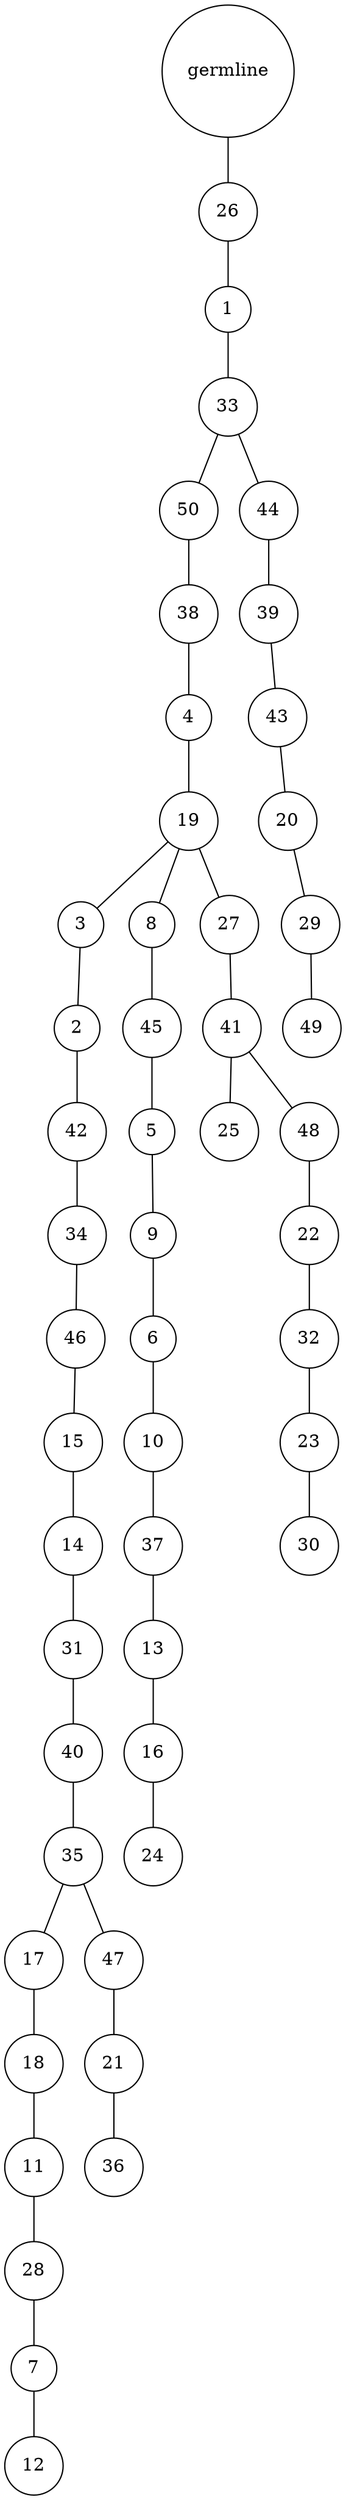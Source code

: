 graph {
	rankdir=UD;
	splines=line;
	node [shape=circle]
	"0x7fe97d059c70" [label="germline"];
	"0x7fe97d059ca0" [label="26"];
	"0x7fe97d059c70" -- "0x7fe97d059ca0" ;
	"0x7fe97d059cd0" [label="1"];
	"0x7fe97d059ca0" -- "0x7fe97d059cd0" ;
	"0x7fe97d059d00" [label="33"];
	"0x7fe97d059cd0" -- "0x7fe97d059d00" ;
	"0x7fe97d059d30" [label="50"];
	"0x7fe97d059d00" -- "0x7fe97d059d30" ;
	"0x7fe97d059d60" [label="38"];
	"0x7fe97d059d30" -- "0x7fe97d059d60" ;
	"0x7fe97d059d90" [label="4"];
	"0x7fe97d059d60" -- "0x7fe97d059d90" ;
	"0x7fe97d059dc0" [label="19"];
	"0x7fe97d059d90" -- "0x7fe97d059dc0" ;
	"0x7fe97d059df0" [label="3"];
	"0x7fe97d059dc0" -- "0x7fe97d059df0" ;
	"0x7fe97d059e20" [label="2"];
	"0x7fe97d059df0" -- "0x7fe97d059e20" ;
	"0x7fe97d059e50" [label="42"];
	"0x7fe97d059e20" -- "0x7fe97d059e50" ;
	"0x7fe97d059e80" [label="34"];
	"0x7fe97d059e50" -- "0x7fe97d059e80" ;
	"0x7fe97d059eb0" [label="46"];
	"0x7fe97d059e80" -- "0x7fe97d059eb0" ;
	"0x7fe97d059ee0" [label="15"];
	"0x7fe97d059eb0" -- "0x7fe97d059ee0" ;
	"0x7fe97d059f10" [label="14"];
	"0x7fe97d059ee0" -- "0x7fe97d059f10" ;
	"0x7fe97d059f40" [label="31"];
	"0x7fe97d059f10" -- "0x7fe97d059f40" ;
	"0x7fe97d059f70" [label="40"];
	"0x7fe97d059f40" -- "0x7fe97d059f70" ;
	"0x7fe97d059fa0" [label="35"];
	"0x7fe97d059f70" -- "0x7fe97d059fa0" ;
	"0x7fe97d059fd0" [label="17"];
	"0x7fe97d059fa0" -- "0x7fe97d059fd0" ;
	"0x7fe97d067040" [label="18"];
	"0x7fe97d059fd0" -- "0x7fe97d067040" ;
	"0x7fe97d067070" [label="11"];
	"0x7fe97d067040" -- "0x7fe97d067070" ;
	"0x7fe97d0670a0" [label="28"];
	"0x7fe97d067070" -- "0x7fe97d0670a0" ;
	"0x7fe97d0670d0" [label="7"];
	"0x7fe97d0670a0" -- "0x7fe97d0670d0" ;
	"0x7fe97d067100" [label="12"];
	"0x7fe97d0670d0" -- "0x7fe97d067100" ;
	"0x7fe97d067130" [label="47"];
	"0x7fe97d059fa0" -- "0x7fe97d067130" ;
	"0x7fe97d067160" [label="21"];
	"0x7fe97d067130" -- "0x7fe97d067160" ;
	"0x7fe97d067190" [label="36"];
	"0x7fe97d067160" -- "0x7fe97d067190" ;
	"0x7fe97d0671c0" [label="8"];
	"0x7fe97d059dc0" -- "0x7fe97d0671c0" ;
	"0x7fe97d0671f0" [label="45"];
	"0x7fe97d0671c0" -- "0x7fe97d0671f0" ;
	"0x7fe97d067220" [label="5"];
	"0x7fe97d0671f0" -- "0x7fe97d067220" ;
	"0x7fe97d067250" [label="9"];
	"0x7fe97d067220" -- "0x7fe97d067250" ;
	"0x7fe97d067280" [label="6"];
	"0x7fe97d067250" -- "0x7fe97d067280" ;
	"0x7fe97d0672b0" [label="10"];
	"0x7fe97d067280" -- "0x7fe97d0672b0" ;
	"0x7fe97d0672e0" [label="37"];
	"0x7fe97d0672b0" -- "0x7fe97d0672e0" ;
	"0x7fe97d067310" [label="13"];
	"0x7fe97d0672e0" -- "0x7fe97d067310" ;
	"0x7fe97d067340" [label="16"];
	"0x7fe97d067310" -- "0x7fe97d067340" ;
	"0x7fe97d067370" [label="24"];
	"0x7fe97d067340" -- "0x7fe97d067370" ;
	"0x7fe97d0673a0" [label="27"];
	"0x7fe97d059dc0" -- "0x7fe97d0673a0" ;
	"0x7fe97d0673d0" [label="41"];
	"0x7fe97d0673a0" -- "0x7fe97d0673d0" ;
	"0x7fe97d067400" [label="25"];
	"0x7fe97d0673d0" -- "0x7fe97d067400" ;
	"0x7fe97d067430" [label="48"];
	"0x7fe97d0673d0" -- "0x7fe97d067430" ;
	"0x7fe97d067460" [label="22"];
	"0x7fe97d067430" -- "0x7fe97d067460" ;
	"0x7fe97d067490" [label="32"];
	"0x7fe97d067460" -- "0x7fe97d067490" ;
	"0x7fe97d0674c0" [label="23"];
	"0x7fe97d067490" -- "0x7fe97d0674c0" ;
	"0x7fe97d0674f0" [label="30"];
	"0x7fe97d0674c0" -- "0x7fe97d0674f0" ;
	"0x7fe97d067520" [label="44"];
	"0x7fe97d059d00" -- "0x7fe97d067520" ;
	"0x7fe97d067550" [label="39"];
	"0x7fe97d067520" -- "0x7fe97d067550" ;
	"0x7fe97d067580" [label="43"];
	"0x7fe97d067550" -- "0x7fe97d067580" ;
	"0x7fe97d0675b0" [label="20"];
	"0x7fe97d067580" -- "0x7fe97d0675b0" ;
	"0x7fe97d0675e0" [label="29"];
	"0x7fe97d0675b0" -- "0x7fe97d0675e0" ;
	"0x7fe97d067610" [label="49"];
	"0x7fe97d0675e0" -- "0x7fe97d067610" ;
}
